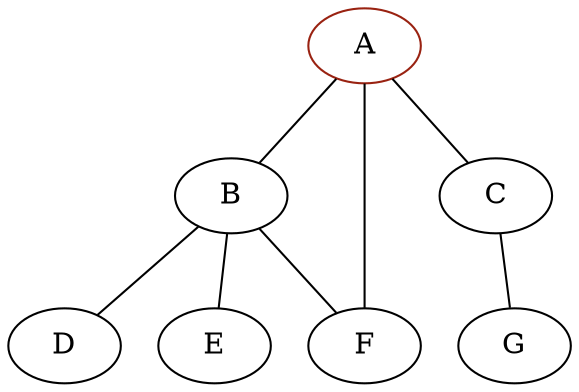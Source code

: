 strict graph "second" {
  A [color="#992211"]
  A -- B
  A -- C
  A -- F
  B -- D
  B -- E
  B -- F
  C -- G
}
